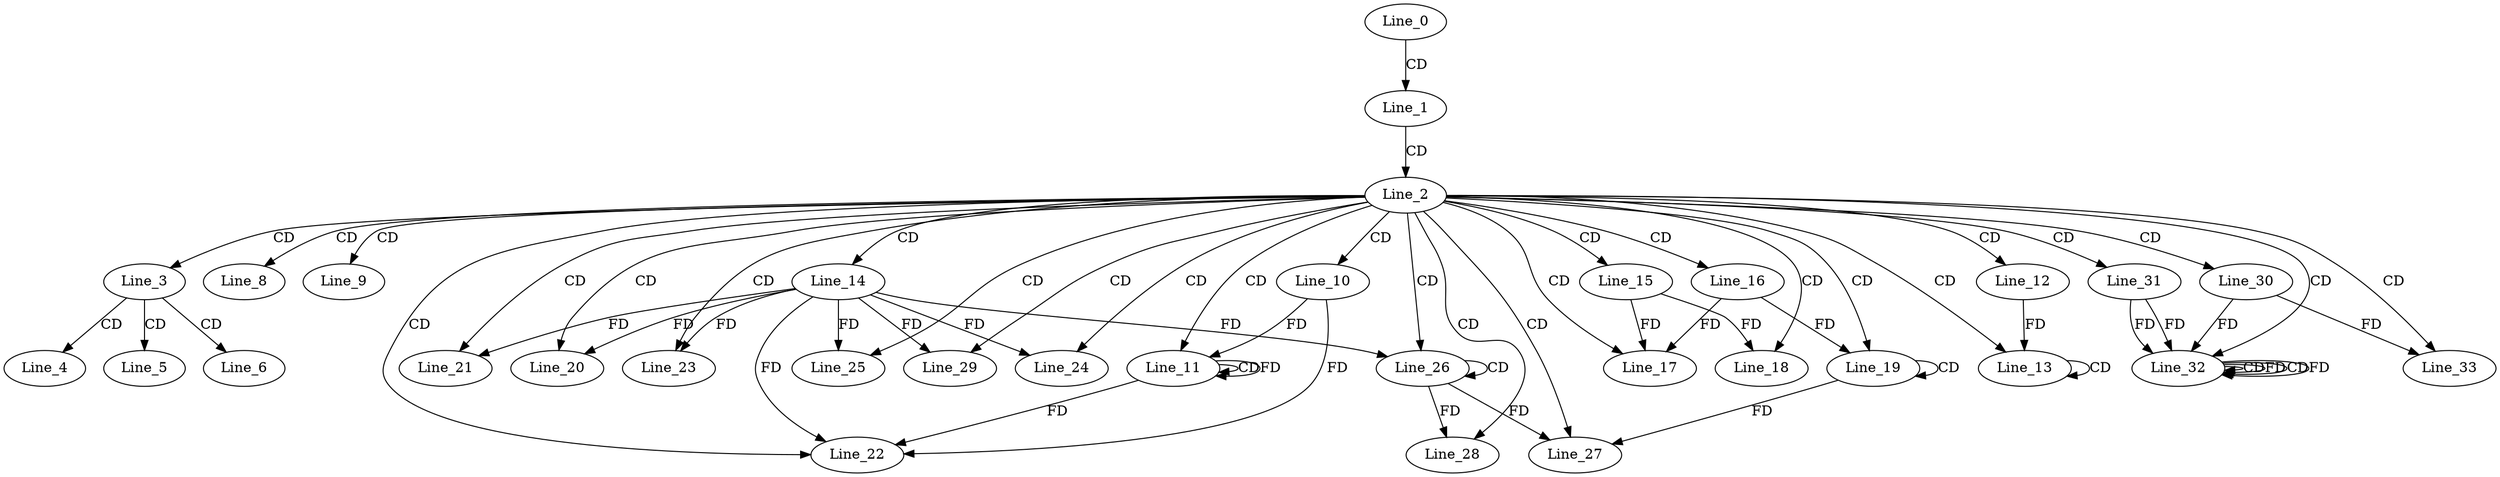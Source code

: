 digraph G {
  Line_0;
  Line_1;
  Line_2;
  Line_3;
  Line_4;
  Line_5;
  Line_6;
  Line_8;
  Line_9;
  Line_10;
  Line_11;
  Line_11;
  Line_12;
  Line_13;
  Line_13;
  Line_14;
  Line_15;
  Line_16;
  Line_17;
  Line_18;
  Line_19;
  Line_19;
  Line_20;
  Line_21;
  Line_22;
  Line_23;
  Line_24;
  Line_25;
  Line_26;
  Line_26;
  Line_27;
  Line_28;
  Line_29;
  Line_29;
  Line_30;
  Line_31;
  Line_32;
  Line_32;
  Line_32;
  Line_32;
  Line_33;
  Line_0 -> Line_1 [ label="CD" ];
  Line_1 -> Line_2 [ label="CD" ];
  Line_2 -> Line_3 [ label="CD" ];
  Line_3 -> Line_4 [ label="CD" ];
  Line_3 -> Line_5 [ label="CD" ];
  Line_3 -> Line_6 [ label="CD" ];
  Line_2 -> Line_8 [ label="CD" ];
  Line_2 -> Line_9 [ label="CD" ];
  Line_2 -> Line_10 [ label="CD" ];
  Line_2 -> Line_11 [ label="CD" ];
  Line_11 -> Line_11 [ label="CD" ];
  Line_10 -> Line_11 [ label="FD" ];
  Line_11 -> Line_11 [ label="FD" ];
  Line_2 -> Line_12 [ label="CD" ];
  Line_2 -> Line_13 [ label="CD" ];
  Line_13 -> Line_13 [ label="CD" ];
  Line_12 -> Line_13 [ label="FD" ];
  Line_2 -> Line_14 [ label="CD" ];
  Line_2 -> Line_15 [ label="CD" ];
  Line_2 -> Line_16 [ label="CD" ];
  Line_2 -> Line_17 [ label="CD" ];
  Line_15 -> Line_17 [ label="FD" ];
  Line_16 -> Line_17 [ label="FD" ];
  Line_2 -> Line_18 [ label="CD" ];
  Line_15 -> Line_18 [ label="FD" ];
  Line_2 -> Line_19 [ label="CD" ];
  Line_19 -> Line_19 [ label="CD" ];
  Line_16 -> Line_19 [ label="FD" ];
  Line_2 -> Line_20 [ label="CD" ];
  Line_14 -> Line_20 [ label="FD" ];
  Line_2 -> Line_21 [ label="CD" ];
  Line_14 -> Line_21 [ label="FD" ];
  Line_2 -> Line_22 [ label="CD" ];
  Line_14 -> Line_22 [ label="FD" ];
  Line_10 -> Line_22 [ label="FD" ];
  Line_11 -> Line_22 [ label="FD" ];
  Line_2 -> Line_23 [ label="CD" ];
  Line_14 -> Line_23 [ label="FD" ];
  Line_2 -> Line_24 [ label="CD" ];
  Line_14 -> Line_24 [ label="FD" ];
  Line_2 -> Line_25 [ label="CD" ];
  Line_14 -> Line_25 [ label="FD" ];
  Line_2 -> Line_26 [ label="CD" ];
  Line_26 -> Line_26 [ label="CD" ];
  Line_14 -> Line_26 [ label="FD" ];
  Line_2 -> Line_27 [ label="CD" ];
  Line_26 -> Line_27 [ label="FD" ];
  Line_19 -> Line_27 [ label="FD" ];
  Line_2 -> Line_28 [ label="CD" ];
  Line_26 -> Line_28 [ label="FD" ];
  Line_2 -> Line_29 [ label="CD" ];
  Line_14 -> Line_29 [ label="FD" ];
  Line_2 -> Line_30 [ label="CD" ];
  Line_2 -> Line_31 [ label="CD" ];
  Line_2 -> Line_32 [ label="CD" ];
  Line_32 -> Line_32 [ label="CD" ];
  Line_32 -> Line_32 [ label="FD" ];
  Line_31 -> Line_32 [ label="FD" ];
  Line_30 -> Line_32 [ label="FD" ];
  Line_32 -> Line_32 [ label="CD" ];
  Line_32 -> Line_32 [ label="FD" ];
  Line_31 -> Line_32 [ label="FD" ];
  Line_2 -> Line_33 [ label="CD" ];
  Line_30 -> Line_33 [ label="FD" ];
}
